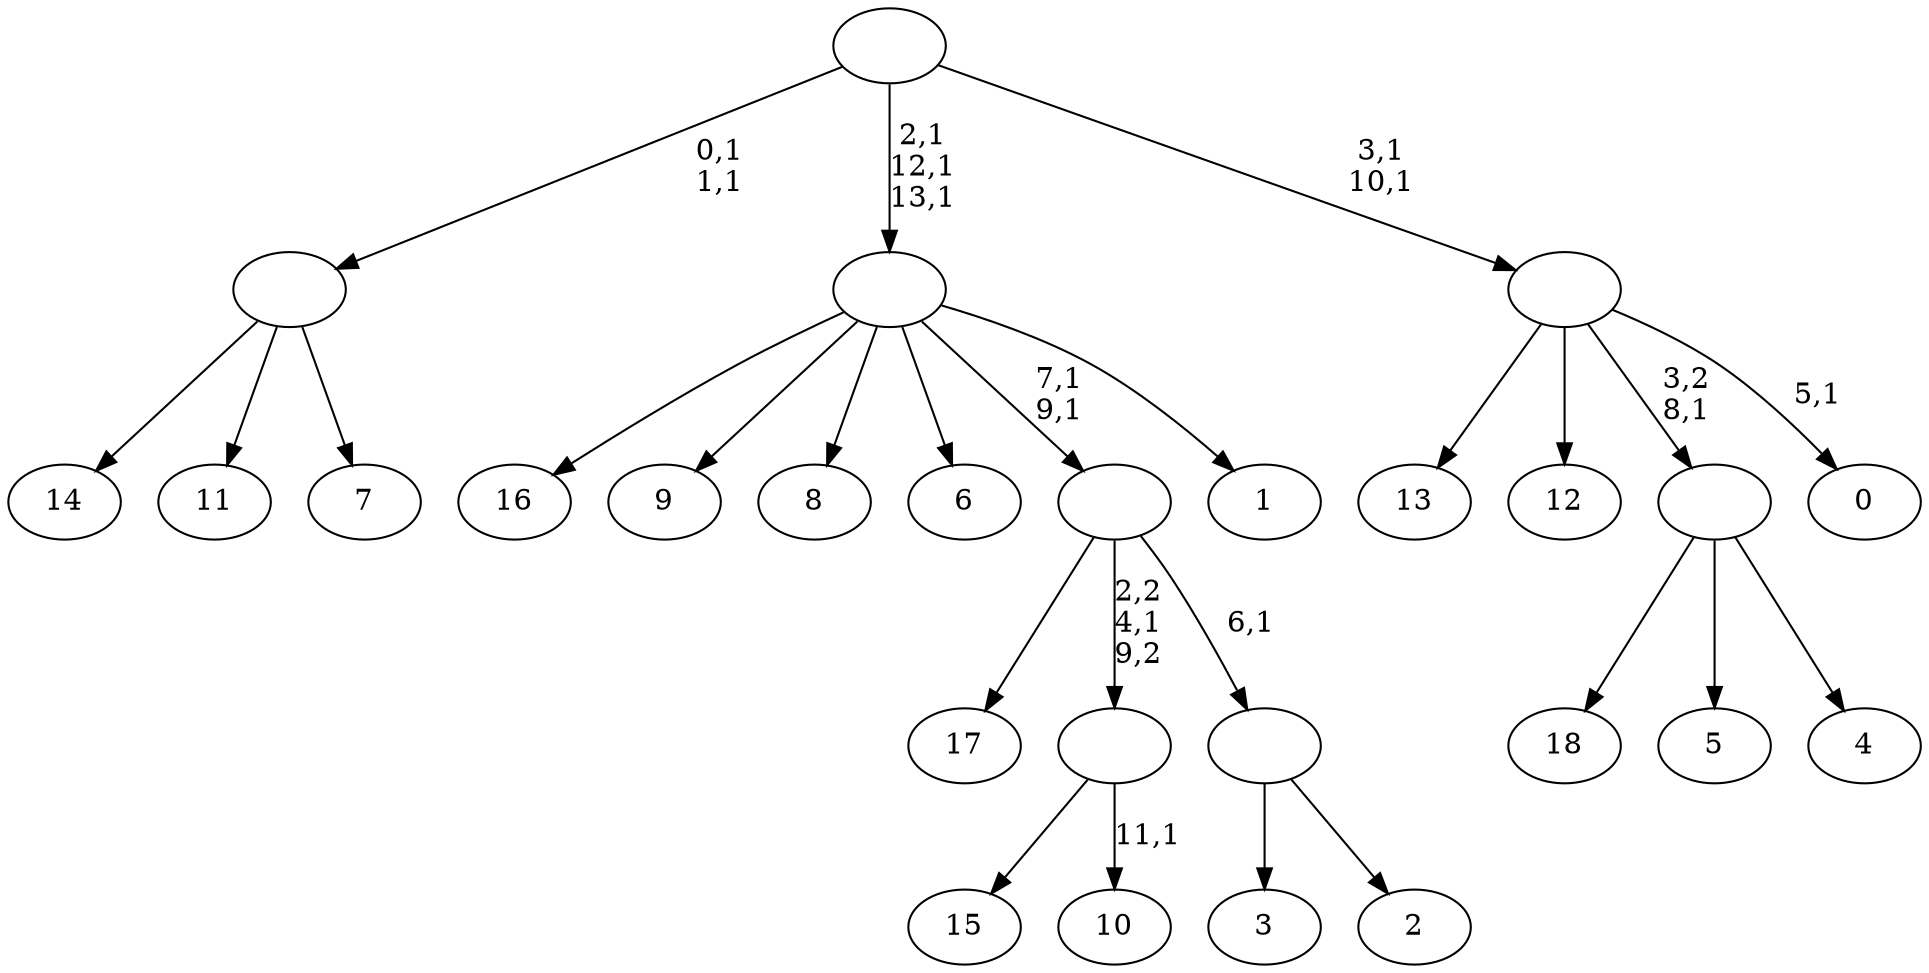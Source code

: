 digraph T {
	33 [label="18"]
	32 [label="17"]
	31 [label="16"]
	30 [label="15"]
	29 [label="14"]
	28 [label="13"]
	27 [label="12"]
	26 [label="11"]
	25 [label="10"]
	23 [label=""]
	22 [label="9"]
	21 [label="8"]
	20 [label="7"]
	19 [label=""]
	17 [label="6"]
	16 [label="5"]
	15 [label="4"]
	14 [label=""]
	13 [label="3"]
	12 [label="2"]
	11 [label=""]
	10 [label=""]
	8 [label="1"]
	7 [label=""]
	4 [label="0"]
	2 [label=""]
	0 [label=""]
	23 -> 25 [label="11,1"]
	23 -> 30 [label=""]
	19 -> 29 [label=""]
	19 -> 26 [label=""]
	19 -> 20 [label=""]
	14 -> 33 [label=""]
	14 -> 16 [label=""]
	14 -> 15 [label=""]
	11 -> 13 [label=""]
	11 -> 12 [label=""]
	10 -> 32 [label=""]
	10 -> 23 [label="2,2\n4,1\n9,2"]
	10 -> 11 [label="6,1"]
	7 -> 10 [label="7,1\n9,1"]
	7 -> 31 [label=""]
	7 -> 22 [label=""]
	7 -> 21 [label=""]
	7 -> 17 [label=""]
	7 -> 8 [label=""]
	2 -> 4 [label="5,1"]
	2 -> 28 [label=""]
	2 -> 27 [label=""]
	2 -> 14 [label="3,2\n8,1"]
	0 -> 2 [label="3,1\n10,1"]
	0 -> 7 [label="2,1\n12,1\n13,1"]
	0 -> 19 [label="0,1\n1,1"]
}
